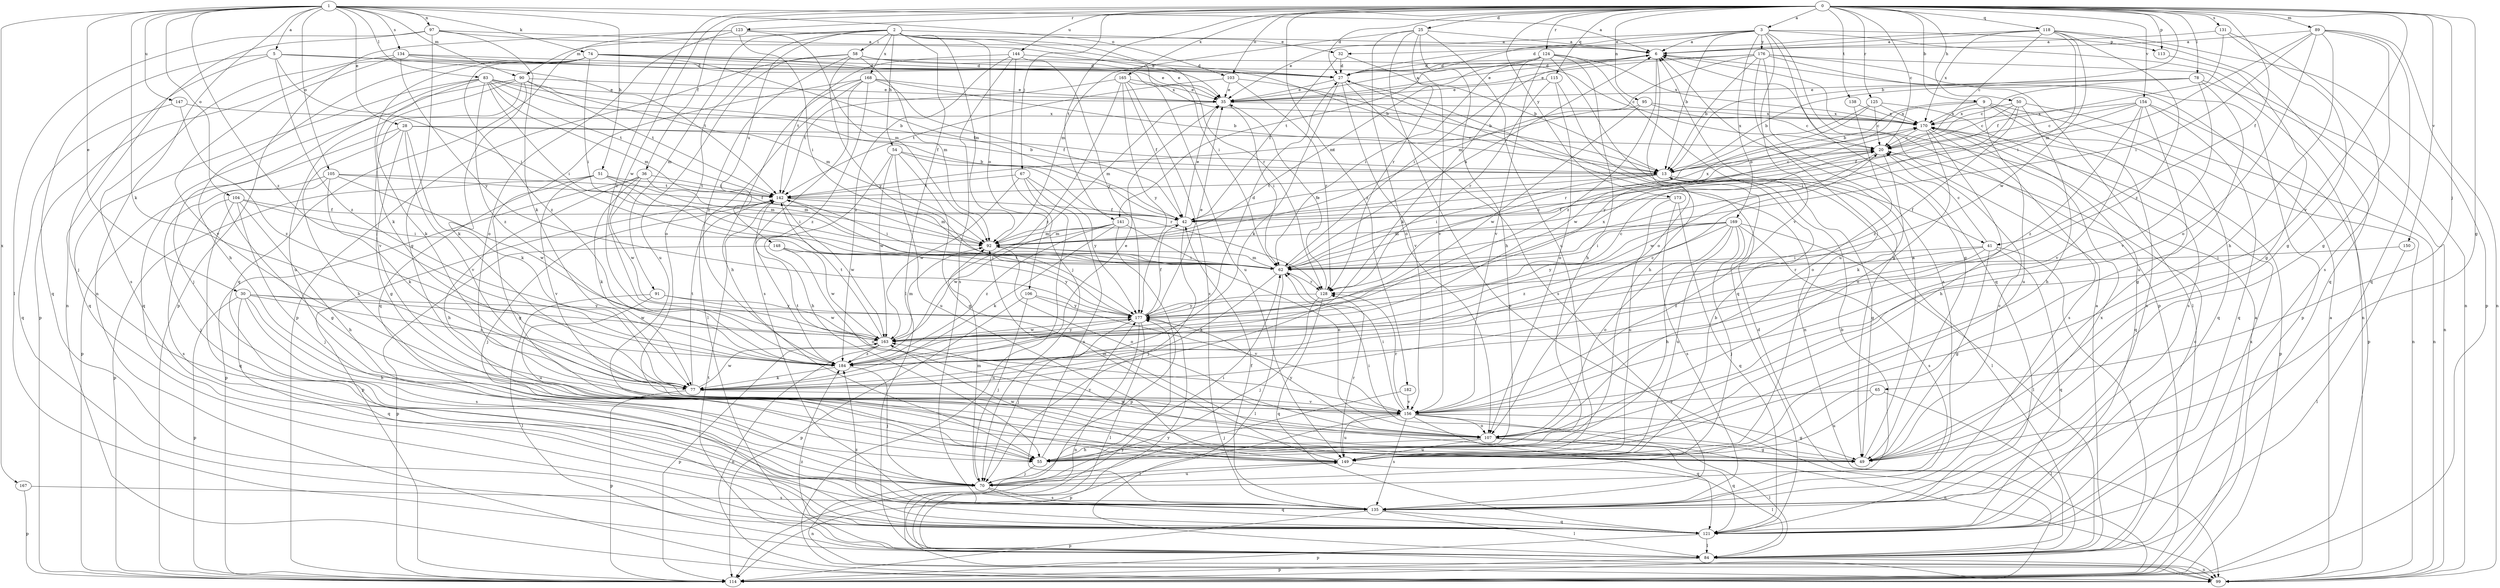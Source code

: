 strict digraph  {
0;
1;
2;
3;
5;
6;
9;
13;
20;
25;
27;
28;
30;
32;
35;
36;
41;
42;
49;
50;
51;
54;
55;
58;
62;
65;
67;
70;
74;
77;
78;
83;
84;
89;
90;
91;
92;
95;
97;
99;
103;
104;
105;
106;
107;
113;
114;
115;
118;
121;
123;
124;
125;
128;
131;
134;
135;
138;
141;
142;
144;
147;
148;
149;
150;
154;
156;
163;
165;
167;
168;
169;
170;
173;
176;
177;
182;
184;
0 -> 3  [label=a];
0 -> 9  [label=b];
0 -> 13  [label=b];
0 -> 20  [label=c];
0 -> 25  [label=d];
0 -> 27  [label=d];
0 -> 36  [label=f];
0 -> 41  [label=f];
0 -> 49  [label=g];
0 -> 50  [label=h];
0 -> 65  [label=j];
0 -> 67  [label=j];
0 -> 78  [label=l];
0 -> 89  [label=m];
0 -> 95  [label=n];
0 -> 103  [label=o];
0 -> 113  [label=p];
0 -> 115  [label=q];
0 -> 118  [label=q];
0 -> 123  [label=r];
0 -> 124  [label=r];
0 -> 125  [label=r];
0 -> 131  [label=s];
0 -> 138  [label=t];
0 -> 141  [label=t];
0 -> 144  [label=u];
0 -> 150  [label=v];
0 -> 154  [label=v];
0 -> 156  [label=v];
0 -> 163  [label=w];
0 -> 165  [label=x];
0 -> 173  [label=y];
0 -> 182  [label=z];
0 -> 184  [label=z];
1 -> 5  [label=a];
1 -> 6  [label=a];
1 -> 28  [label=e];
1 -> 30  [label=e];
1 -> 51  [label=h];
1 -> 74  [label=k];
1 -> 77  [label=k];
1 -> 83  [label=l];
1 -> 90  [label=m];
1 -> 97  [label=n];
1 -> 99  [label=n];
1 -> 103  [label=o];
1 -> 104  [label=o];
1 -> 105  [label=o];
1 -> 134  [label=s];
1 -> 147  [label=u];
1 -> 167  [label=x];
1 -> 184  [label=z];
2 -> 32  [label=e];
2 -> 54  [label=h];
2 -> 58  [label=i];
2 -> 62  [label=i];
2 -> 84  [label=l];
2 -> 90  [label=m];
2 -> 91  [label=m];
2 -> 92  [label=m];
2 -> 106  [label=o];
2 -> 107  [label=o];
2 -> 128  [label=r];
2 -> 148  [label=u];
2 -> 168  [label=x];
3 -> 6  [label=a];
3 -> 13  [label=b];
3 -> 32  [label=e];
3 -> 35  [label=e];
3 -> 99  [label=n];
3 -> 113  [label=p];
3 -> 114  [label=p];
3 -> 121  [label=q];
3 -> 141  [label=t];
3 -> 156  [label=v];
3 -> 169  [label=x];
3 -> 176  [label=y];
5 -> 27  [label=d];
5 -> 62  [label=i];
5 -> 70  [label=j];
5 -> 121  [label=q];
5 -> 142  [label=t];
5 -> 184  [label=z];
6 -> 27  [label=d];
6 -> 35  [label=e];
6 -> 62  [label=i];
6 -> 107  [label=o];
6 -> 184  [label=z];
9 -> 13  [label=b];
9 -> 99  [label=n];
9 -> 121  [label=q];
9 -> 135  [label=s];
9 -> 149  [label=u];
9 -> 170  [label=x];
9 -> 177  [label=y];
13 -> 20  [label=c];
13 -> 41  [label=f];
13 -> 42  [label=f];
13 -> 49  [label=g];
13 -> 62  [label=i];
13 -> 84  [label=l];
13 -> 142  [label=t];
20 -> 13  [label=b];
20 -> 77  [label=k];
20 -> 163  [label=w];
25 -> 6  [label=a];
25 -> 55  [label=h];
25 -> 92  [label=m];
25 -> 107  [label=o];
25 -> 114  [label=p];
25 -> 128  [label=r];
25 -> 149  [label=u];
27 -> 35  [label=e];
27 -> 77  [label=k];
27 -> 99  [label=n];
27 -> 135  [label=s];
27 -> 156  [label=v];
28 -> 13  [label=b];
28 -> 20  [label=c];
28 -> 49  [label=g];
28 -> 55  [label=h];
28 -> 77  [label=k];
28 -> 114  [label=p];
28 -> 156  [label=v];
30 -> 55  [label=h];
30 -> 114  [label=p];
30 -> 121  [label=q];
30 -> 135  [label=s];
30 -> 163  [label=w];
30 -> 177  [label=y];
30 -> 184  [label=z];
32 -> 27  [label=d];
32 -> 42  [label=f];
32 -> 156  [label=v];
35 -> 6  [label=a];
35 -> 62  [label=i];
35 -> 92  [label=m];
35 -> 170  [label=x];
36 -> 55  [label=h];
36 -> 77  [label=k];
36 -> 92  [label=m];
36 -> 114  [label=p];
36 -> 142  [label=t];
36 -> 163  [label=w];
41 -> 20  [label=c];
41 -> 49  [label=g];
41 -> 62  [label=i];
41 -> 84  [label=l];
41 -> 121  [label=q];
41 -> 128  [label=r];
41 -> 184  [label=z];
42 -> 35  [label=e];
42 -> 70  [label=j];
42 -> 92  [label=m];
42 -> 170  [label=x];
49 -> 6  [label=a];
49 -> 20  [label=c];
49 -> 62  [label=i];
49 -> 163  [label=w];
50 -> 20  [label=c];
50 -> 55  [label=h];
50 -> 62  [label=i];
50 -> 99  [label=n];
50 -> 170  [label=x];
50 -> 184  [label=z];
51 -> 49  [label=g];
51 -> 62  [label=i];
51 -> 92  [label=m];
51 -> 114  [label=p];
51 -> 142  [label=t];
51 -> 156  [label=v];
54 -> 13  [label=b];
54 -> 49  [label=g];
54 -> 55  [label=h];
54 -> 128  [label=r];
54 -> 149  [label=u];
54 -> 163  [label=w];
55 -> 70  [label=j];
55 -> 177  [label=y];
58 -> 13  [label=b];
58 -> 27  [label=d];
58 -> 92  [label=m];
58 -> 114  [label=p];
58 -> 149  [label=u];
58 -> 177  [label=y];
58 -> 184  [label=z];
62 -> 6  [label=a];
62 -> 20  [label=c];
62 -> 77  [label=k];
62 -> 84  [label=l];
62 -> 92  [label=m];
62 -> 128  [label=r];
65 -> 84  [label=l];
65 -> 149  [label=u];
65 -> 156  [label=v];
67 -> 99  [label=n];
67 -> 135  [label=s];
67 -> 142  [label=t];
67 -> 163  [label=w];
67 -> 177  [label=y];
70 -> 13  [label=b];
70 -> 62  [label=i];
70 -> 92  [label=m];
70 -> 99  [label=n];
70 -> 121  [label=q];
70 -> 135  [label=s];
70 -> 149  [label=u];
74 -> 13  [label=b];
74 -> 20  [label=c];
74 -> 27  [label=d];
74 -> 35  [label=e];
74 -> 42  [label=f];
74 -> 55  [label=h];
74 -> 62  [label=i];
74 -> 77  [label=k];
74 -> 114  [label=p];
74 -> 184  [label=z];
77 -> 35  [label=e];
77 -> 114  [label=p];
77 -> 142  [label=t];
77 -> 156  [label=v];
77 -> 163  [label=w];
78 -> 13  [label=b];
78 -> 20  [label=c];
78 -> 35  [label=e];
78 -> 99  [label=n];
78 -> 149  [label=u];
78 -> 156  [label=v];
83 -> 13  [label=b];
83 -> 35  [label=e];
83 -> 42  [label=f];
83 -> 62  [label=i];
83 -> 70  [label=j];
83 -> 77  [label=k];
83 -> 92  [label=m];
83 -> 121  [label=q];
83 -> 142  [label=t];
83 -> 184  [label=z];
84 -> 6  [label=a];
84 -> 99  [label=n];
84 -> 114  [label=p];
84 -> 142  [label=t];
84 -> 170  [label=x];
84 -> 177  [label=y];
84 -> 184  [label=z];
89 -> 6  [label=a];
89 -> 49  [label=g];
89 -> 55  [label=h];
89 -> 62  [label=i];
89 -> 92  [label=m];
89 -> 99  [label=n];
89 -> 107  [label=o];
89 -> 121  [label=q];
90 -> 35  [label=e];
90 -> 77  [label=k];
90 -> 92  [label=m];
90 -> 121  [label=q];
90 -> 142  [label=t];
90 -> 149  [label=u];
90 -> 156  [label=v];
91 -> 84  [label=l];
91 -> 149  [label=u];
91 -> 163  [label=w];
91 -> 177  [label=y];
92 -> 62  [label=i];
92 -> 107  [label=o];
95 -> 20  [label=c];
95 -> 142  [label=t];
95 -> 163  [label=w];
95 -> 170  [label=x];
97 -> 6  [label=a];
97 -> 35  [label=e];
97 -> 49  [label=g];
97 -> 77  [label=k];
97 -> 84  [label=l];
97 -> 99  [label=n];
99 -> 6  [label=a];
99 -> 177  [label=y];
103 -> 13  [label=b];
103 -> 35  [label=e];
103 -> 128  [label=r];
103 -> 142  [label=t];
104 -> 42  [label=f];
104 -> 55  [label=h];
104 -> 62  [label=i];
104 -> 70  [label=j];
104 -> 121  [label=q];
104 -> 135  [label=s];
105 -> 42  [label=f];
105 -> 49  [label=g];
105 -> 70  [label=j];
105 -> 77  [label=k];
105 -> 142  [label=t];
105 -> 163  [label=w];
106 -> 70  [label=j];
106 -> 114  [label=p];
106 -> 156  [label=v];
106 -> 177  [label=y];
107 -> 49  [label=g];
107 -> 55  [label=h];
107 -> 84  [label=l];
107 -> 121  [label=q];
107 -> 149  [label=u];
107 -> 177  [label=y];
113 -> 49  [label=g];
114 -> 6  [label=a];
114 -> 27  [label=d];
115 -> 35  [label=e];
115 -> 55  [label=h];
115 -> 107  [label=o];
115 -> 128  [label=r];
118 -> 6  [label=a];
118 -> 20  [label=c];
118 -> 27  [label=d];
118 -> 62  [label=i];
118 -> 114  [label=p];
118 -> 121  [label=q];
118 -> 163  [label=w];
118 -> 170  [label=x];
118 -> 184  [label=z];
121 -> 20  [label=c];
121 -> 84  [label=l];
121 -> 114  [label=p];
121 -> 184  [label=z];
123 -> 6  [label=a];
123 -> 62  [label=i];
123 -> 92  [label=m];
123 -> 107  [label=o];
123 -> 114  [label=p];
123 -> 121  [label=q];
124 -> 27  [label=d];
124 -> 49  [label=g];
124 -> 55  [label=h];
124 -> 62  [label=i];
124 -> 77  [label=k];
124 -> 92  [label=m];
124 -> 121  [label=q];
124 -> 156  [label=v];
124 -> 170  [label=x];
125 -> 20  [label=c];
125 -> 128  [label=r];
125 -> 135  [label=s];
125 -> 163  [label=w];
125 -> 170  [label=x];
128 -> 35  [label=e];
128 -> 70  [label=j];
128 -> 121  [label=q];
128 -> 177  [label=y];
131 -> 6  [label=a];
131 -> 42  [label=f];
131 -> 49  [label=g];
131 -> 135  [label=s];
134 -> 27  [label=d];
134 -> 35  [label=e];
134 -> 135  [label=s];
134 -> 156  [label=v];
134 -> 170  [label=x];
134 -> 177  [label=y];
135 -> 6  [label=a];
135 -> 42  [label=f];
135 -> 84  [label=l];
135 -> 114  [label=p];
135 -> 121  [label=q];
135 -> 170  [label=x];
138 -> 107  [label=o];
138 -> 170  [label=x];
141 -> 77  [label=k];
141 -> 92  [label=m];
141 -> 107  [label=o];
141 -> 114  [label=p];
141 -> 163  [label=w];
141 -> 184  [label=z];
142 -> 42  [label=f];
142 -> 62  [label=i];
142 -> 70  [label=j];
142 -> 92  [label=m];
142 -> 114  [label=p];
142 -> 163  [label=w];
144 -> 27  [label=d];
144 -> 70  [label=j];
144 -> 135  [label=s];
144 -> 142  [label=t];
144 -> 177  [label=y];
144 -> 184  [label=z];
147 -> 121  [label=q];
147 -> 170  [label=x];
147 -> 184  [label=z];
148 -> 62  [label=i];
148 -> 107  [label=o];
148 -> 114  [label=p];
148 -> 163  [label=w];
148 -> 177  [label=y];
149 -> 13  [label=b];
149 -> 70  [label=j];
149 -> 84  [label=l];
149 -> 92  [label=m];
149 -> 128  [label=r];
149 -> 163  [label=w];
150 -> 62  [label=i];
150 -> 84  [label=l];
154 -> 20  [label=c];
154 -> 42  [label=f];
154 -> 49  [label=g];
154 -> 114  [label=p];
154 -> 121  [label=q];
154 -> 156  [label=v];
154 -> 170  [label=x];
154 -> 184  [label=z];
156 -> 49  [label=g];
156 -> 62  [label=i];
156 -> 99  [label=n];
156 -> 107  [label=o];
156 -> 114  [label=p];
156 -> 121  [label=q];
156 -> 128  [label=r];
156 -> 135  [label=s];
156 -> 142  [label=t];
156 -> 149  [label=u];
163 -> 92  [label=m];
163 -> 99  [label=n];
163 -> 114  [label=p];
163 -> 142  [label=t];
163 -> 177  [label=y];
163 -> 184  [label=z];
165 -> 35  [label=e];
165 -> 42  [label=f];
165 -> 135  [label=s];
165 -> 142  [label=t];
165 -> 149  [label=u];
165 -> 177  [label=y];
165 -> 184  [label=z];
167 -> 114  [label=p];
167 -> 135  [label=s];
168 -> 13  [label=b];
168 -> 35  [label=e];
168 -> 42  [label=f];
168 -> 55  [label=h];
168 -> 84  [label=l];
168 -> 121  [label=q];
168 -> 135  [label=s];
168 -> 184  [label=z];
169 -> 55  [label=h];
169 -> 62  [label=i];
169 -> 70  [label=j];
169 -> 84  [label=l];
169 -> 92  [label=m];
169 -> 107  [label=o];
169 -> 135  [label=s];
169 -> 149  [label=u];
169 -> 177  [label=y];
169 -> 184  [label=z];
170 -> 20  [label=c];
170 -> 55  [label=h];
170 -> 107  [label=o];
170 -> 114  [label=p];
170 -> 121  [label=q];
170 -> 135  [label=s];
173 -> 42  [label=f];
173 -> 121  [label=q];
173 -> 135  [label=s];
173 -> 149  [label=u];
176 -> 13  [label=b];
176 -> 27  [label=d];
176 -> 35  [label=e];
176 -> 49  [label=g];
176 -> 84  [label=l];
176 -> 92  [label=m];
176 -> 99  [label=n];
176 -> 114  [label=p];
176 -> 149  [label=u];
177 -> 20  [label=c];
177 -> 27  [label=d];
177 -> 35  [label=e];
177 -> 42  [label=f];
177 -> 70  [label=j];
177 -> 84  [label=l];
177 -> 99  [label=n];
177 -> 142  [label=t];
177 -> 163  [label=w];
177 -> 170  [label=x];
182 -> 70  [label=j];
182 -> 156  [label=v];
184 -> 20  [label=c];
184 -> 70  [label=j];
184 -> 77  [label=k];
}
